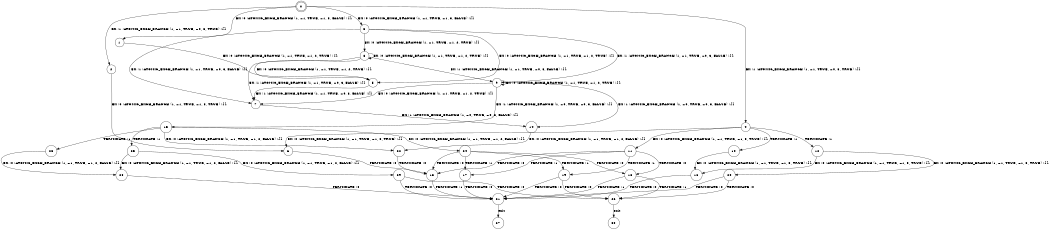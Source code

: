 digraph BCG {
size = "7, 10.5";
center = TRUE;
node [shape = circle];
0 [peripheries = 2];
0 -> 1 [label = "EX !0 !ATOMIC_EXCH_BRANCH (1, +1, TRUE, +1, 3, FALSE) !{}"];
0 -> 2 [label = "EX !1 !ATOMIC_EXCH_BRANCH (1, +1, TRUE, +0, 3, TRUE) !{}"];
0 -> 3 [label = "EX !0 !ATOMIC_EXCH_BRANCH (1, +1, TRUE, +1, 3, FALSE) !{}"];
0 -> 4 [label = "EX !1 !ATOMIC_EXCH_BRANCH (1, +1, TRUE, +0, 3, TRUE) !{}"];
1 -> 5 [label = "EX !0 !ATOMIC_EXCH_BRANCH (1, +1, TRUE, +1, 2, TRUE) !{}"];
2 -> 6 [label = "EX !0 !ATOMIC_EXCH_BRANCH (1, +1, TRUE, +1, 3, TRUE) !{}"];
3 -> 5 [label = "EX !0 !ATOMIC_EXCH_BRANCH (1, +1, TRUE, +1, 2, TRUE) !{}"];
3 -> 7 [label = "EX !1 !ATOMIC_EXCH_BRANCH (1, +1, TRUE, +0, 3, FALSE) !{}"];
3 -> 8 [label = "EX !0 !ATOMIC_EXCH_BRANCH (1, +1, TRUE, +1, 2, TRUE) !{}"];
3 -> 9 [label = "EX !1 !ATOMIC_EXCH_BRANCH (1, +1, TRUE, +0, 3, FALSE) !{}"];
4 -> 6 [label = "EX !0 !ATOMIC_EXCH_BRANCH (1, +1, TRUE, +1, 3, TRUE) !{}"];
4 -> 10 [label = "TERMINATE !1"];
4 -> 11 [label = "EX !0 !ATOMIC_EXCH_BRANCH (1, +1, TRUE, +1, 3, TRUE) !{}"];
4 -> 12 [label = "TERMINATE !1"];
5 -> 7 [label = "EX !1 !ATOMIC_EXCH_BRANCH (1, +1, TRUE, +0, 3, FALSE) !{}"];
6 -> 13 [label = "TERMINATE !0"];
7 -> 14 [label = "EX !1 !ATOMIC_EXCH_BRANCH (1, +0, TRUE, +0, 3, FALSE) !{}"];
8 -> 5 [label = "EX !0 !ATOMIC_EXCH_BRANCH (1, +1, TRUE, +1, 2, TRUE) !{}"];
8 -> 7 [label = "EX !1 !ATOMIC_EXCH_BRANCH (1, +1, TRUE, +0, 3, FALSE) !{}"];
8 -> 8 [label = "EX !0 !ATOMIC_EXCH_BRANCH (1, +1, TRUE, +1, 2, TRUE) !{}"];
8 -> 9 [label = "EX !1 !ATOMIC_EXCH_BRANCH (1, +1, TRUE, +0, 3, FALSE) !{}"];
9 -> 7 [label = "EX !0 !ATOMIC_EXCH_BRANCH (1, +1, TRUE, +1, 2, TRUE) !{}"];
9 -> 14 [label = "EX !1 !ATOMIC_EXCH_BRANCH (1, +0, TRUE, +0, 3, FALSE) !{}"];
9 -> 9 [label = "EX !0 !ATOMIC_EXCH_BRANCH (1, +1, TRUE, +1, 2, TRUE) !{}"];
9 -> 15 [label = "EX !1 !ATOMIC_EXCH_BRANCH (1, +0, TRUE, +0, 3, FALSE) !{}"];
10 -> 16 [label = "EX !0 !ATOMIC_EXCH_BRANCH (1, +1, TRUE, +1, 3, TRUE) !{}"];
11 -> 13 [label = "TERMINATE !0"];
11 -> 17 [label = "TERMINATE !1"];
11 -> 18 [label = "TERMINATE !0"];
11 -> 19 [label = "TERMINATE !1"];
12 -> 16 [label = "EX !0 !ATOMIC_EXCH_BRANCH (1, +1, TRUE, +1, 3, TRUE) !{}"];
12 -> 20 [label = "EX !0 !ATOMIC_EXCH_BRANCH (1, +1, TRUE, +1, 3, TRUE) !{}"];
13 -> 21 [label = "TERMINATE !1"];
14 -> 22 [label = "EX !0 !ATOMIC_EXCH_BRANCH (1, +1, TRUE, +1, 2, FALSE) !{}"];
15 -> 22 [label = "EX !0 !ATOMIC_EXCH_BRANCH (1, +1, TRUE, +1, 2, FALSE) !{}"];
15 -> 23 [label = "TERMINATE !1"];
15 -> 24 [label = "EX !0 !ATOMIC_EXCH_BRANCH (1, +1, TRUE, +1, 2, FALSE) !{}"];
15 -> 25 [label = "TERMINATE !1"];
16 -> 21 [label = "TERMINATE !0"];
17 -> 21 [label = "TERMINATE !0"];
18 -> 21 [label = "TERMINATE !1"];
18 -> 26 [label = "TERMINATE !1"];
19 -> 21 [label = "TERMINATE !0"];
19 -> 26 [label = "TERMINATE !0"];
20 -> 21 [label = "TERMINATE !0"];
20 -> 26 [label = "TERMINATE !0"];
21 -> 27 [label = "exit"];
22 -> 13 [label = "TERMINATE !0"];
23 -> 28 [label = "EX !0 !ATOMIC_EXCH_BRANCH (1, +1, TRUE, +1, 2, FALSE) !{}"];
24 -> 13 [label = "TERMINATE !0"];
24 -> 17 [label = "TERMINATE !1"];
24 -> 18 [label = "TERMINATE !0"];
24 -> 19 [label = "TERMINATE !1"];
25 -> 28 [label = "EX !0 !ATOMIC_EXCH_BRANCH (1, +1, TRUE, +1, 2, FALSE) !{}"];
25 -> 29 [label = "EX !0 !ATOMIC_EXCH_BRANCH (1, +1, TRUE, +1, 2, FALSE) !{}"];
26 -> 30 [label = "exit"];
28 -> 21 [label = "TERMINATE !0"];
29 -> 21 [label = "TERMINATE !0"];
29 -> 26 [label = "TERMINATE !0"];
}
